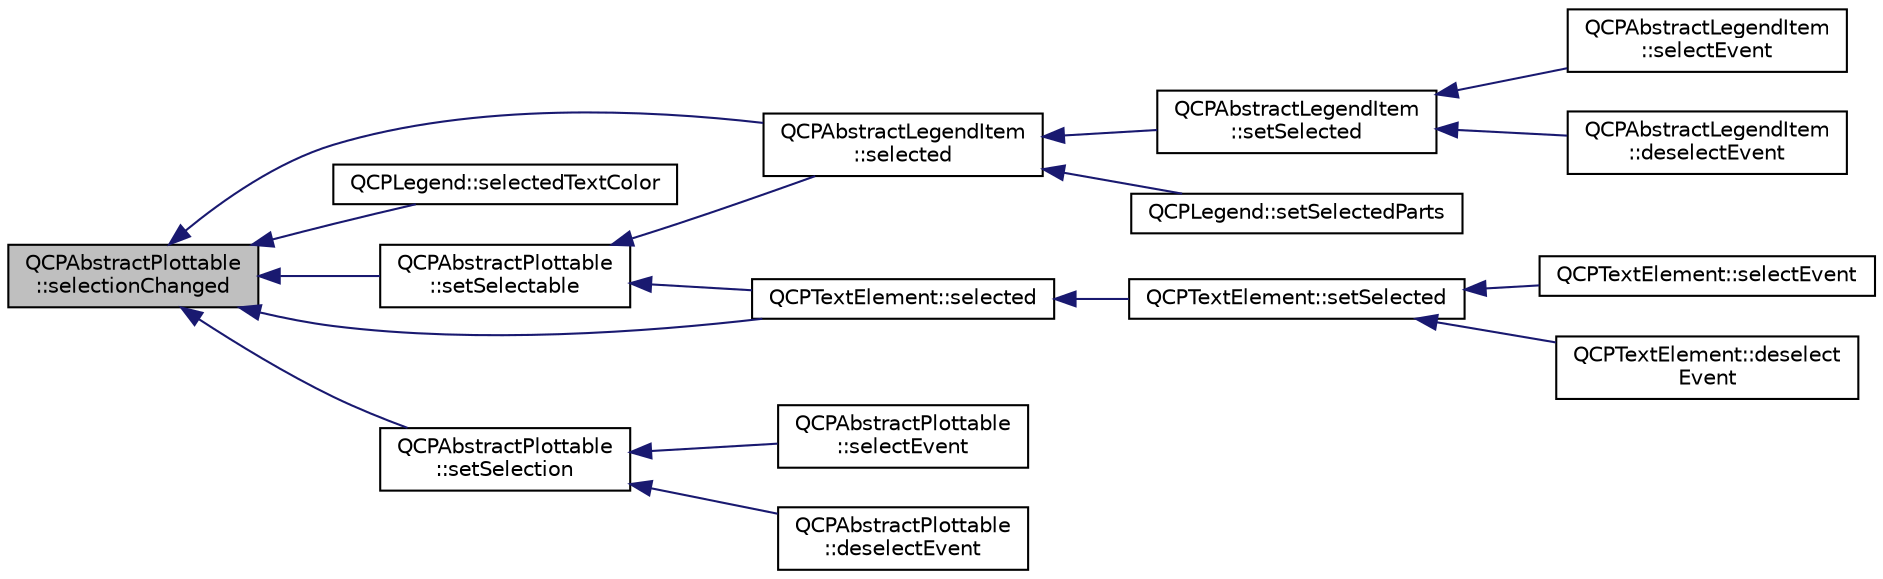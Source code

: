 digraph "QCPAbstractPlottable::selectionChanged"
{
  edge [fontname="Helvetica",fontsize="10",labelfontname="Helvetica",labelfontsize="10"];
  node [fontname="Helvetica",fontsize="10",shape=record];
  rankdir="LR";
  Node479 [label="QCPAbstractPlottable\l::selectionChanged",height=0.2,width=0.4,color="black", fillcolor="grey75", style="filled", fontcolor="black"];
  Node479 -> Node480 [dir="back",color="midnightblue",fontsize="10",style="solid",fontname="Helvetica"];
  Node480 [label="QCPAbstractLegendItem\l::selected",height=0.2,width=0.4,color="black", fillcolor="white", style="filled",URL="$class_q_c_p_abstract_legend_item.html#adf427dbb05d5f1a8e84c6abcb05becdf"];
  Node480 -> Node481 [dir="back",color="midnightblue",fontsize="10",style="solid",fontname="Helvetica"];
  Node481 [label="QCPAbstractLegendItem\l::setSelected",height=0.2,width=0.4,color="black", fillcolor="white", style="filled",URL="$class_q_c_p_abstract_legend_item.html#a6eed93b0ab99cb3eabb043fb08179c2b"];
  Node481 -> Node482 [dir="back",color="midnightblue",fontsize="10",style="solid",fontname="Helvetica"];
  Node482 [label="QCPAbstractLegendItem\l::selectEvent",height=0.2,width=0.4,color="black", fillcolor="white", style="filled",URL="$class_q_c_p_abstract_legend_item.html#a0081acfd8c4bb8ac4e9dcfe0f6c49b74"];
  Node481 -> Node483 [dir="back",color="midnightblue",fontsize="10",style="solid",fontname="Helvetica"];
  Node483 [label="QCPAbstractLegendItem\l::deselectEvent",height=0.2,width=0.4,color="black", fillcolor="white", style="filled",URL="$class_q_c_p_abstract_legend_item.html#aa1c0620558cc8e2a2e6fb7ab558f6097"];
  Node480 -> Node484 [dir="back",color="midnightblue",fontsize="10",style="solid",fontname="Helvetica"];
  Node484 [label="QCPLegend::setSelectedParts",height=0.2,width=0.4,color="black", fillcolor="white", style="filled",URL="$class_q_c_p_legend.html#a2aee309bb5c2a794b1987f3fc97f8ad8"];
  Node479 -> Node485 [dir="back",color="midnightblue",fontsize="10",style="solid",fontname="Helvetica"];
  Node485 [label="QCPLegend::selectedTextColor",height=0.2,width=0.4,color="black", fillcolor="white", style="filled",URL="$class_q_c_p_legend.html#ab9b469b27787bfb2ce6c8978a31821af"];
  Node479 -> Node486 [dir="back",color="midnightblue",fontsize="10",style="solid",fontname="Helvetica"];
  Node486 [label="QCPTextElement::selected",height=0.2,width=0.4,color="black", fillcolor="white", style="filled",URL="$class_q_c_p_text_element.html#a135d1ad0aa97a245b4247c3292ff551c"];
  Node486 -> Node487 [dir="back",color="midnightblue",fontsize="10",style="solid",fontname="Helvetica"];
  Node487 [label="QCPTextElement::setSelected",height=0.2,width=0.4,color="black", fillcolor="white", style="filled",URL="$class_q_c_p_text_element.html#aba5521f9fb22a5f3d2f09ab37d4a1751"];
  Node487 -> Node488 [dir="back",color="midnightblue",fontsize="10",style="solid",fontname="Helvetica"];
  Node488 [label="QCPTextElement::selectEvent",height=0.2,width=0.4,color="black", fillcolor="white", style="filled",URL="$class_q_c_p_text_element.html#a8d696ea82fa7bf743e01858039c03525"];
  Node487 -> Node489 [dir="back",color="midnightblue",fontsize="10",style="solid",fontname="Helvetica"];
  Node489 [label="QCPTextElement::deselect\lEvent",height=0.2,width=0.4,color="black", fillcolor="white", style="filled",URL="$class_q_c_p_text_element.html#a9a631a9deb9d82089a9d52de1744accf"];
  Node479 -> Node490 [dir="back",color="midnightblue",fontsize="10",style="solid",fontname="Helvetica"];
  Node490 [label="QCPAbstractPlottable\l::setSelection",height=0.2,width=0.4,color="black", fillcolor="white", style="filled",URL="$class_q_c_p_abstract_plottable.html#a219bc5403a9d85d3129165ec3f5ae436"];
  Node490 -> Node491 [dir="back",color="midnightblue",fontsize="10",style="solid",fontname="Helvetica"];
  Node491 [label="QCPAbstractPlottable\l::selectEvent",height=0.2,width=0.4,color="black", fillcolor="white", style="filled",URL="$class_q_c_p_abstract_plottable.html#a2d488568cf16600dd81fa23d7d439829"];
  Node490 -> Node492 [dir="back",color="midnightblue",fontsize="10",style="solid",fontname="Helvetica"];
  Node492 [label="QCPAbstractPlottable\l::deselectEvent",height=0.2,width=0.4,color="black", fillcolor="white", style="filled",URL="$class_q_c_p_abstract_plottable.html#a9b104d9da4f38f934363945c313bf82e"];
  Node479 -> Node493 [dir="back",color="midnightblue",fontsize="10",style="solid",fontname="Helvetica"];
  Node493 [label="QCPAbstractPlottable\l::setSelectable",height=0.2,width=0.4,color="black", fillcolor="white", style="filled",URL="$class_q_c_p_abstract_plottable.html#ac238d6e910f976f1f30d41c2bca44ac3"];
  Node493 -> Node480 [dir="back",color="midnightblue",fontsize="10",style="solid",fontname="Helvetica"];
  Node493 -> Node486 [dir="back",color="midnightblue",fontsize="10",style="solid",fontname="Helvetica"];
}
